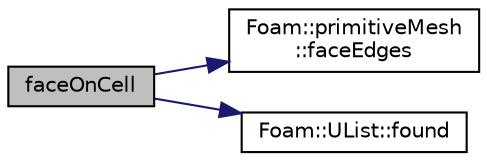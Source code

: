 digraph "faceOnCell"
{
  bgcolor="transparent";
  edge [fontname="Helvetica",fontsize="10",labelfontname="Helvetica",labelfontsize="10"];
  node [fontname="Helvetica",fontsize="10",shape=record];
  rankdir="LR";
  Node1 [label="faceOnCell",height=0.2,width=0.4,color="black", fillcolor="grey75", style="filled" fontcolor="black"];
  Node1 -> Node2 [color="midnightblue",fontsize="10",style="solid",fontname="Helvetica"];
  Node2 [label="Foam::primitiveMesh\l::faceEdges",height=0.2,width=0.4,color="black",URL="$classFoam_1_1primitiveMesh.html#af8f18d40d14450677bb24334032e7638"];
  Node1 -> Node3 [color="midnightblue",fontsize="10",style="solid",fontname="Helvetica"];
  Node3 [label="Foam::UList::found",height=0.2,width=0.4,color="black",URL="$classFoam_1_1UList.html#a97eef32f7b4a70fe9472cfaa97fb90df",tooltip="True if the value if found in the list. "];
}
